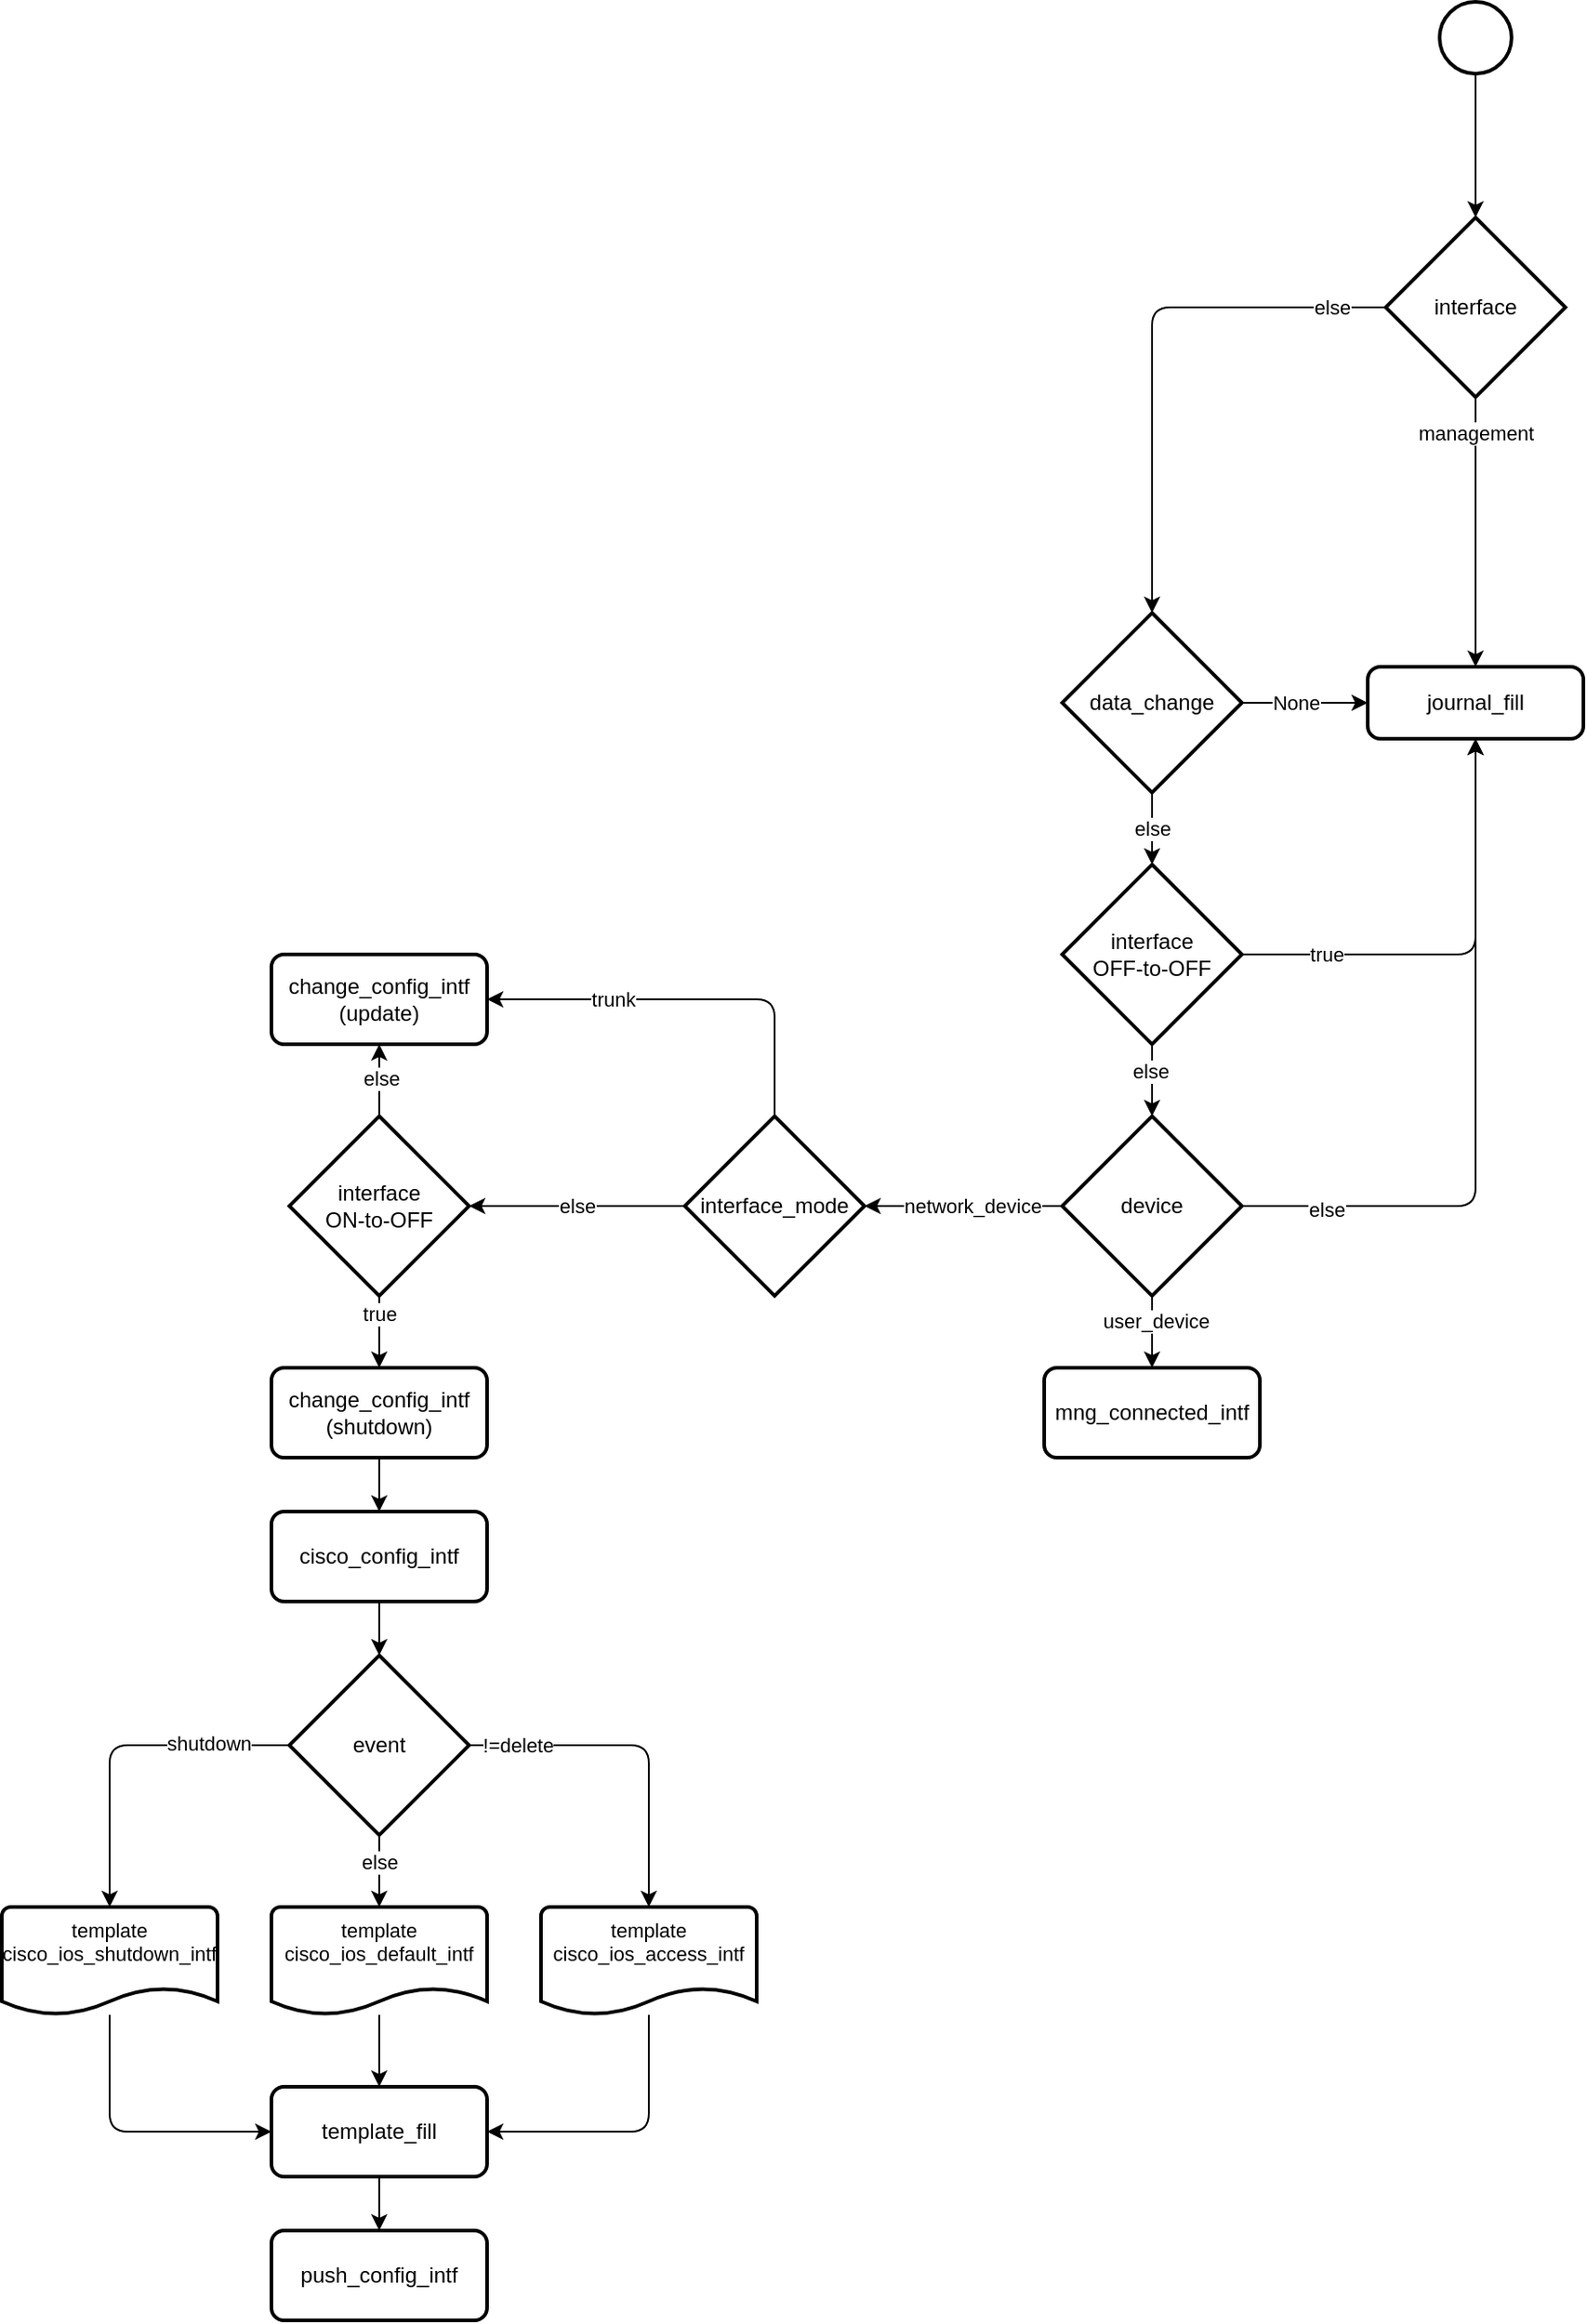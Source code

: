 <mxfile>
    <diagram id="UbTC3Ym-0fa3d36E47wJ" name="Страница 1">
        <mxGraphModel dx="1286" dy="1014" grid="1" gridSize="10" guides="1" tooltips="1" connect="1" arrows="1" fold="1" page="0" pageScale="1" pageWidth="827" pageHeight="1169" math="0" shadow="0">
            <root>
                <mxCell id="0"/>
                <mxCell id="1" parent="0"/>
                <mxCell id="41" style="edgeStyle=orthogonalEdgeStyle;html=1;entryX=0.5;entryY=0;entryDx=0;entryDy=0;entryPerimeter=0;" parent="1" source="2" target="3" edge="1">
                    <mxGeometry relative="1" as="geometry"/>
                </mxCell>
                <mxCell id="2" value="" style="strokeWidth=2;html=1;shape=mxgraph.flowchart.start_2;whiteSpace=wrap;" parent="1" vertex="1">
                    <mxGeometry x="680" y="80" width="40" height="40" as="geometry"/>
                </mxCell>
                <mxCell id="13" value="" style="edgeStyle=orthogonalEdgeStyle;html=1;" parent="1" source="3" target="12" edge="1">
                    <mxGeometry relative="1" as="geometry"/>
                </mxCell>
                <mxCell id="23" value="else" style="edgeLabel;html=1;align=center;verticalAlign=middle;resizable=0;points=[];" parent="13" vertex="1" connectable="0">
                    <mxGeometry x="-0.14" y="2" relative="1" as="geometry">
                        <mxPoint x="99" y="-2" as="offset"/>
                    </mxGeometry>
                </mxCell>
                <mxCell id="24" style="edgeStyle=orthogonalEdgeStyle;html=1;" parent="1" source="3" target="18" edge="1">
                    <mxGeometry relative="1" as="geometry"/>
                </mxCell>
                <mxCell id="25" value="management" style="edgeLabel;html=1;align=center;verticalAlign=middle;resizable=0;points=[];" parent="24" vertex="1" connectable="0">
                    <mxGeometry x="-0.229" y="1" relative="1" as="geometry">
                        <mxPoint x="-1" y="-38" as="offset"/>
                    </mxGeometry>
                </mxCell>
                <mxCell id="3" value="interface" style="strokeWidth=2;html=1;shape=mxgraph.flowchart.decision;whiteSpace=wrap;" parent="1" vertex="1">
                    <mxGeometry x="650" y="200" width="100" height="100" as="geometry"/>
                </mxCell>
                <mxCell id="19" value="" style="edgeStyle=orthogonalEdgeStyle;html=1;entryX=0;entryY=0.5;entryDx=0;entryDy=0;" parent="1" source="12" target="18" edge="1">
                    <mxGeometry relative="1" as="geometry"/>
                </mxCell>
                <mxCell id="20" value="None" style="edgeLabel;html=1;align=center;verticalAlign=middle;resizable=0;points=[];" parent="19" vertex="1" connectable="0">
                    <mxGeometry x="-0.74" relative="1" as="geometry">
                        <mxPoint x="21" as="offset"/>
                    </mxGeometry>
                </mxCell>
                <mxCell id="45" value="else" style="edgeStyle=orthogonalEdgeStyle;html=1;entryX=0.5;entryY=0;entryDx=0;entryDy=0;entryPerimeter=0;" parent="1" source="12" target="28" edge="1">
                    <mxGeometry relative="1" as="geometry">
                        <Array as="points">
                            <mxPoint x="520" y="540"/>
                            <mxPoint x="520" y="540"/>
                        </Array>
                    </mxGeometry>
                </mxCell>
                <mxCell id="12" value="data_change" style="strokeWidth=2;html=1;shape=mxgraph.flowchart.decision;whiteSpace=wrap;fontFamily=Helvetica;fontSize=12;fontColor=default;align=center;strokeColor=default;fillColor=default;" parent="1" vertex="1">
                    <mxGeometry x="470" y="420" width="100" height="100" as="geometry"/>
                </mxCell>
                <mxCell id="51" style="edgeStyle=orthogonalEdgeStyle;html=1;" parent="1" source="15" target="21" edge="1">
                    <mxGeometry relative="1" as="geometry"/>
                </mxCell>
                <mxCell id="56" value="true" style="edgeLabel;html=1;align=center;verticalAlign=middle;resizable=0;points=[];" parent="51" vertex="1" connectable="0">
                    <mxGeometry x="0.24" y="2" relative="1" as="geometry">
                        <mxPoint x="-2" y="-15" as="offset"/>
                    </mxGeometry>
                </mxCell>
                <mxCell id="53" style="edgeStyle=orthogonalEdgeStyle;html=1;entryX=0.5;entryY=1;entryDx=0;entryDy=0;exitX=0.5;exitY=0;exitDx=0;exitDy=0;exitPerimeter=0;" parent="1" source="15" target="52" edge="1">
                    <mxGeometry relative="1" as="geometry"/>
                </mxCell>
                <mxCell id="55" value="else" style="edgeLabel;html=1;align=center;verticalAlign=middle;resizable=0;points=[];" parent="53" vertex="1" connectable="0">
                    <mxGeometry x="0.056" y="-1" relative="1" as="geometry">
                        <mxPoint as="offset"/>
                    </mxGeometry>
                </mxCell>
                <mxCell id="15" value="interface&lt;br&gt;ON-to-OFF" style="strokeWidth=2;html=1;shape=mxgraph.flowchart.decision;whiteSpace=wrap;fontFamily=Helvetica;fontSize=12;fontColor=default;align=center;strokeColor=default;fillColor=default;" parent="1" vertex="1">
                    <mxGeometry x="40" y="700" width="100" height="100" as="geometry"/>
                </mxCell>
                <mxCell id="18" value="journal_fill" style="rounded=1;whiteSpace=wrap;html=1;absoluteArcSize=1;arcSize=14;strokeWidth=2;fontFamily=Helvetica;fontSize=12;fontColor=default;align=center;strokeColor=default;fillColor=default;" parent="1" vertex="1">
                    <mxGeometry x="640" y="450" width="120" height="40" as="geometry"/>
                </mxCell>
                <mxCell id="67" style="edgeStyle=none;html=1;" edge="1" parent="1" source="21" target="66">
                    <mxGeometry relative="1" as="geometry"/>
                </mxCell>
                <mxCell id="21" value="change_config_intf&lt;br&gt;(shutdown)" style="rounded=1;whiteSpace=wrap;html=1;absoluteArcSize=1;arcSize=14;strokeWidth=2;" parent="1" vertex="1">
                    <mxGeometry x="30" y="840" width="120" height="50" as="geometry"/>
                </mxCell>
                <mxCell id="30" style="edgeStyle=orthogonalEdgeStyle;html=1;entryX=0.5;entryY=1;entryDx=0;entryDy=0;" parent="1" source="28" target="18" edge="1">
                    <mxGeometry relative="1" as="geometry"/>
                </mxCell>
                <mxCell id="31" value="true" style="edgeLabel;html=1;align=center;verticalAlign=middle;resizable=0;points=[];" parent="30" vertex="1" connectable="0">
                    <mxGeometry x="-0.625" relative="1" as="geometry">
                        <mxPoint as="offset"/>
                    </mxGeometry>
                </mxCell>
                <mxCell id="47" style="edgeStyle=orthogonalEdgeStyle;html=1;entryX=0.5;entryY=0;entryDx=0;entryDy=0;entryPerimeter=0;" parent="1" source="28" target="34" edge="1">
                    <mxGeometry relative="1" as="geometry"/>
                </mxCell>
                <mxCell id="48" value="else" style="edgeLabel;html=1;align=center;verticalAlign=middle;resizable=0;points=[];" parent="47" vertex="1" connectable="0">
                    <mxGeometry x="-0.27" y="-1" relative="1" as="geometry">
                        <mxPoint as="offset"/>
                    </mxGeometry>
                </mxCell>
                <mxCell id="28" value="interface&lt;br style=&quot;border-color: var(--border-color);&quot;&gt;OFF-to-OFF" style="strokeWidth=2;html=1;shape=mxgraph.flowchart.decision;whiteSpace=wrap;" parent="1" vertex="1">
                    <mxGeometry x="470" y="560" width="100" height="100" as="geometry"/>
                </mxCell>
                <mxCell id="49" style="edgeStyle=orthogonalEdgeStyle;html=1;" parent="1" source="34" target="61" edge="1">
                    <mxGeometry relative="1" as="geometry">
                        <mxPoint x="400" y="750" as="targetPoint"/>
                    </mxGeometry>
                </mxCell>
                <mxCell id="50" value="network_device" style="edgeLabel;html=1;align=center;verticalAlign=middle;resizable=0;points=[];" parent="49" vertex="1" connectable="0">
                    <mxGeometry x="-0.022" y="-2" relative="1" as="geometry">
                        <mxPoint x="4" y="2" as="offset"/>
                    </mxGeometry>
                </mxCell>
                <mxCell id="57" style="edgeStyle=orthogonalEdgeStyle;html=1;entryX=0.5;entryY=0;entryDx=0;entryDy=0;" parent="1" source="34" target="39" edge="1">
                    <mxGeometry relative="1" as="geometry"/>
                </mxCell>
                <mxCell id="58" value="user_device" style="edgeLabel;html=1;align=center;verticalAlign=middle;resizable=0;points=[];" parent="57" vertex="1" connectable="0">
                    <mxGeometry x="-0.3" y="2" relative="1" as="geometry">
                        <mxPoint as="offset"/>
                    </mxGeometry>
                </mxCell>
                <mxCell id="59" style="edgeStyle=orthogonalEdgeStyle;html=1;entryX=0.5;entryY=1;entryDx=0;entryDy=0;" parent="1" source="34" target="18" edge="1">
                    <mxGeometry relative="1" as="geometry"/>
                </mxCell>
                <mxCell id="60" value="else" style="edgeLabel;html=1;align=center;verticalAlign=middle;resizable=0;points=[];" parent="59" vertex="1" connectable="0">
                    <mxGeometry x="-0.759" y="-2" relative="1" as="geometry">
                        <mxPoint as="offset"/>
                    </mxGeometry>
                </mxCell>
                <mxCell id="34" value="device" style="strokeWidth=2;html=1;shape=mxgraph.flowchart.decision;whiteSpace=wrap;" parent="1" vertex="1">
                    <mxGeometry x="470" y="700" width="100" height="100" as="geometry"/>
                </mxCell>
                <mxCell id="39" value="mng_connected_intf" style="rounded=1;whiteSpace=wrap;html=1;absoluteArcSize=1;arcSize=14;strokeWidth=2;" parent="1" vertex="1">
                    <mxGeometry x="460" y="840" width="120" height="50" as="geometry"/>
                </mxCell>
                <mxCell id="52" value="change_config_intf&lt;br&gt;(update)" style="rounded=1;whiteSpace=wrap;html=1;absoluteArcSize=1;arcSize=14;strokeWidth=2;" parent="1" vertex="1">
                    <mxGeometry x="30" y="610" width="120" height="50" as="geometry"/>
                </mxCell>
                <mxCell id="62" style="edgeStyle=orthogonalEdgeStyle;html=1;entryX=1;entryY=0.5;entryDx=0;entryDy=0;entryPerimeter=0;" parent="1" source="61" target="15" edge="1">
                    <mxGeometry relative="1" as="geometry"/>
                </mxCell>
                <mxCell id="63" value="else" style="edgeLabel;html=1;align=center;verticalAlign=middle;resizable=0;points=[];" parent="62" vertex="1" connectable="0">
                    <mxGeometry x="0.217" y="2" relative="1" as="geometry">
                        <mxPoint x="13" y="-2" as="offset"/>
                    </mxGeometry>
                </mxCell>
                <mxCell id="64" style="edgeStyle=orthogonalEdgeStyle;html=1;entryX=1;entryY=0.5;entryDx=0;entryDy=0;exitX=0.5;exitY=0;exitDx=0;exitDy=0;exitPerimeter=0;" parent="1" source="61" target="52" edge="1">
                    <mxGeometry relative="1" as="geometry"/>
                </mxCell>
                <mxCell id="65" value="trunk" style="edgeLabel;html=1;align=center;verticalAlign=middle;resizable=0;points=[];" parent="64" vertex="1" connectable="0">
                    <mxGeometry x="0.546" y="3" relative="1" as="geometry">
                        <mxPoint x="19" y="-3" as="offset"/>
                    </mxGeometry>
                </mxCell>
                <mxCell id="61" value="interface_mode" style="strokeWidth=2;html=1;shape=mxgraph.flowchart.decision;whiteSpace=wrap;" parent="1" vertex="1">
                    <mxGeometry x="260" y="700" width="100" height="100" as="geometry"/>
                </mxCell>
                <mxCell id="90" style="edgeStyle=orthogonalEdgeStyle;shape=connector;rounded=1;html=1;entryX=0.5;entryY=0;entryDx=0;entryDy=0;entryPerimeter=0;labelBackgroundColor=default;strokeColor=default;fontFamily=Helvetica;fontSize=11;fontColor=default;endArrow=classic;" edge="1" parent="1" source="66" target="70">
                    <mxGeometry relative="1" as="geometry"/>
                </mxCell>
                <mxCell id="66" value="cisco_config_intf" style="rounded=1;whiteSpace=wrap;html=1;absoluteArcSize=1;arcSize=14;strokeWidth=2;" vertex="1" parent="1">
                    <mxGeometry x="30" y="920" width="120" height="50" as="geometry"/>
                </mxCell>
                <mxCell id="68" value="push_config_intf" style="rounded=1;whiteSpace=wrap;html=1;absoluteArcSize=1;arcSize=14;strokeWidth=2;" vertex="1" parent="1">
                    <mxGeometry x="30" y="1320" width="120" height="50" as="geometry"/>
                </mxCell>
                <mxCell id="75" style="edgeStyle=orthogonalEdgeStyle;shape=connector;rounded=1;html=1;labelBackgroundColor=default;strokeColor=default;fontFamily=Helvetica;fontSize=11;fontColor=default;endArrow=classic;" edge="1" parent="1" source="70" target="77">
                    <mxGeometry relative="1" as="geometry"/>
                </mxCell>
                <mxCell id="76" value="shutdown" style="edgeLabel;html=1;align=center;verticalAlign=middle;resizable=0;points=[];fontSize=11;fontFamily=Helvetica;fontColor=default;" vertex="1" connectable="0" parent="75">
                    <mxGeometry x="-0.528" y="-1" relative="1" as="geometry">
                        <mxPoint as="offset"/>
                    </mxGeometry>
                </mxCell>
                <mxCell id="81" style="edgeStyle=orthogonalEdgeStyle;shape=connector;rounded=1;html=1;entryX=0.5;entryY=0;entryDx=0;entryDy=0;entryPerimeter=0;labelBackgroundColor=default;strokeColor=default;fontFamily=Helvetica;fontSize=11;fontColor=default;endArrow=classic;" edge="1" parent="1" source="70" target="80">
                    <mxGeometry relative="1" as="geometry"/>
                </mxCell>
                <mxCell id="88" value="else" style="edgeLabel;html=1;align=center;verticalAlign=middle;resizable=0;points=[];fontSize=11;fontFamily=Helvetica;fontColor=default;" vertex="1" connectable="0" parent="81">
                    <mxGeometry x="-0.25" y="3" relative="1" as="geometry">
                        <mxPoint x="-3" as="offset"/>
                    </mxGeometry>
                </mxCell>
                <mxCell id="82" style="edgeStyle=orthogonalEdgeStyle;shape=connector;rounded=1;html=1;labelBackgroundColor=default;strokeColor=default;fontFamily=Helvetica;fontSize=11;fontColor=default;endArrow=classic;" edge="1" parent="1" source="70" target="79">
                    <mxGeometry relative="1" as="geometry"/>
                </mxCell>
                <mxCell id="87" value="!=delete" style="edgeLabel;html=1;align=center;verticalAlign=middle;resizable=0;points=[];fontSize=11;fontFamily=Helvetica;fontColor=default;" vertex="1" connectable="0" parent="82">
                    <mxGeometry x="-0.716" y="-1" relative="1" as="geometry">
                        <mxPoint y="-1" as="offset"/>
                    </mxGeometry>
                </mxCell>
                <mxCell id="70" value="event" style="strokeWidth=2;html=1;shape=mxgraph.flowchart.decision;whiteSpace=wrap;fontFamily=Helvetica;fontSize=12;fontColor=default;align=center;strokeColor=default;fillColor=default;" vertex="1" parent="1">
                    <mxGeometry x="40" y="1000" width="100" height="100" as="geometry"/>
                </mxCell>
                <mxCell id="89" style="edgeStyle=orthogonalEdgeStyle;shape=connector;rounded=1;html=1;entryX=0.5;entryY=0;entryDx=0;entryDy=0;labelBackgroundColor=default;strokeColor=default;fontFamily=Helvetica;fontSize=11;fontColor=default;endArrow=classic;" edge="1" parent="1" source="73" target="68">
                    <mxGeometry relative="1" as="geometry"/>
                </mxCell>
                <mxCell id="73" value="template_fill" style="rounded=1;whiteSpace=wrap;html=1;absoluteArcSize=1;arcSize=14;strokeWidth=2;" vertex="1" parent="1">
                    <mxGeometry x="30" y="1240" width="120" height="50" as="geometry"/>
                </mxCell>
                <mxCell id="86" style="edgeStyle=orthogonalEdgeStyle;shape=connector;rounded=1;html=1;entryX=0;entryY=0.5;entryDx=0;entryDy=0;labelBackgroundColor=default;strokeColor=default;fontFamily=Helvetica;fontSize=11;fontColor=default;endArrow=classic;exitX=0.5;exitY=1;exitDx=0;exitDy=0;exitPerimeter=0;" edge="1" parent="1" source="77" target="73">
                    <mxGeometry relative="1" as="geometry"/>
                </mxCell>
                <mxCell id="77" value="template&lt;br&gt;cisco_ios_shutdown_intf" style="strokeWidth=2;html=1;shape=mxgraph.flowchart.document2;whiteSpace=wrap;size=0.25;fontFamily=Helvetica;fontSize=11;fontColor=default;align=center;verticalAlign=top;" vertex="1" parent="1">
                    <mxGeometry x="-120" y="1140" width="120" height="60" as="geometry"/>
                </mxCell>
                <mxCell id="85" style="edgeStyle=orthogonalEdgeStyle;shape=connector;rounded=1;html=1;entryX=1;entryY=0.5;entryDx=0;entryDy=0;labelBackgroundColor=default;strokeColor=default;fontFamily=Helvetica;fontSize=11;fontColor=default;endArrow=classic;exitX=0.5;exitY=1;exitDx=0;exitDy=0;exitPerimeter=0;" edge="1" parent="1" source="79" target="73">
                    <mxGeometry relative="1" as="geometry"/>
                </mxCell>
                <mxCell id="79" value="template&lt;br&gt;cisco_ios_access_intf" style="strokeWidth=2;html=1;shape=mxgraph.flowchart.document2;whiteSpace=wrap;size=0.25;fontFamily=Helvetica;fontSize=11;fontColor=default;align=center;verticalAlign=top;" vertex="1" parent="1">
                    <mxGeometry x="180" y="1140" width="120" height="60" as="geometry"/>
                </mxCell>
                <mxCell id="83" style="edgeStyle=orthogonalEdgeStyle;shape=connector;rounded=1;html=1;entryX=0.5;entryY=0;entryDx=0;entryDy=0;labelBackgroundColor=default;strokeColor=default;fontFamily=Helvetica;fontSize=11;fontColor=default;endArrow=classic;" edge="1" parent="1" source="80" target="73">
                    <mxGeometry relative="1" as="geometry"/>
                </mxCell>
                <mxCell id="80" value="template&lt;br&gt;cisco_ios_default_intf" style="strokeWidth=2;html=1;shape=mxgraph.flowchart.document2;whiteSpace=wrap;size=0.25;fontFamily=Helvetica;fontSize=11;fontColor=default;align=center;verticalAlign=top;" vertex="1" parent="1">
                    <mxGeometry x="30" y="1140" width="120" height="60" as="geometry"/>
                </mxCell>
            </root>
        </mxGraphModel>
    </diagram>
</mxfile>